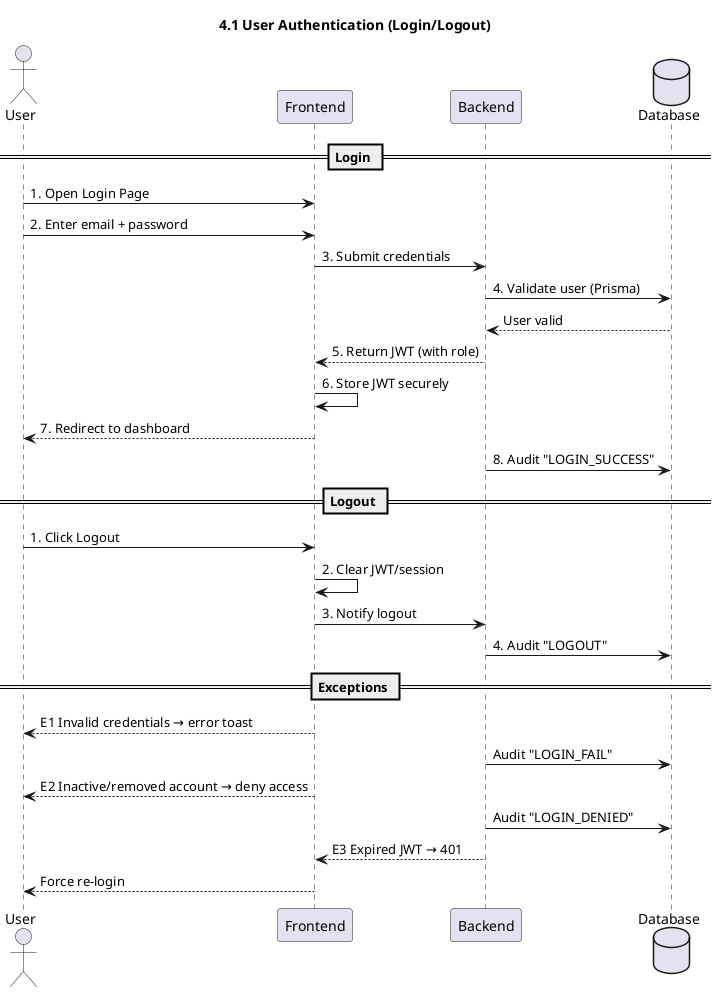 @startuml
title 4.1 User Authentication (Login/Logout)

actor User
participant Frontend
participant Backend
database Database

== Login ==
User -> Frontend: 1. Open Login Page
User -> Frontend: 2. Enter email + password
Frontend -> Backend: 3. Submit credentials
Backend -> Database: 4. Validate user (Prisma)
Database --> Backend: User valid
Backend --> Frontend: 5. Return JWT (with role)
Frontend -> Frontend: 6. Store JWT securely
Frontend --> User: 7. Redirect to dashboard
Backend -> Database: 8. Audit "LOGIN_SUCCESS"

== Logout ==
User -> Frontend: 1. Click Logout
Frontend -> Frontend: 2. Clear JWT/session
Frontend -> Backend: 3. Notify logout
Backend -> Database: 4. Audit "LOGOUT"

== Exceptions ==
Frontend --> User: E1 Invalid credentials → error toast
Backend -> Database: Audit "LOGIN_FAIL"

Frontend --> User: E2 Inactive/removed account → deny access
Backend -> Database: Audit "LOGIN_DENIED"

Backend --> Frontend: E3 Expired JWT → 401
Frontend --> User: Force re-login

@enduml
